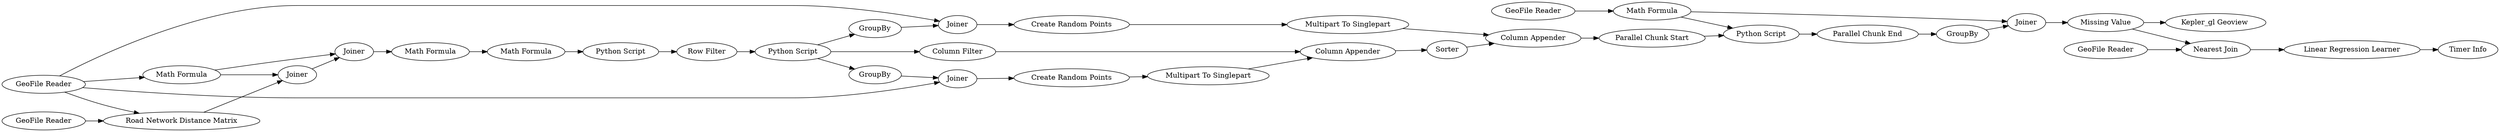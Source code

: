 digraph {
	13 -> 15
	24 -> 26
	20 -> 21
	7 -> 8
	31 -> 35
	14 -> 16
	4 -> 5
	8 -> 9
	12 -> 14
	15 -> 18
	21 -> 22
	26 -> 30
	2 -> 3
	4 -> 6
	22 -> 23
	1 -> 4
	18 -> 19
	30 -> 31
	29 -> 30
	31 -> 33
	25 -> 28
	11 -> 12
	19 -> 23
	10 -> 11
	33 -> 34
	17 -> 21
	26 -> 25
	1 -> 15
	11 -> 20
	3 -> 5
	11 -> 13
	6 -> 7
	23 -> 27
	1 -> 14
	32 -> 33
	27 -> 25
	34 -> 36
	5 -> 6
	9 -> 10
	16 -> 17
	1 -> 3
	28 -> 29
	27 [label="Parallel Chunk Start"]
	7 [label="Math Formula"]
	9 [label="Python Script"]
	18 [label="Create Random Points"]
	21 [label="Column Appender"]
	26 [label="Math Formula"]
	8 [label="Math Formula"]
	32 [label="GeoFile Reader"]
	17 [label="Multipart To Singlepart"]
	3 [label="Road Network Distance Matrix"]
	19 [label="Multipart To Singlepart"]
	24 [label="GeoFile Reader"]
	31 [label="Missing Value"]
	6 [label=Joiner]
	15 [label=Joiner]
	25 [label="Python Script"]
	12 [label=GroupBy]
	10 [label="Row Filter"]
	16 [label="Create Random Points"]
	1 [label="GeoFile Reader"]
	22 [label=Sorter]
	28 [label="Parallel Chunk End"]
	11 [label="Python Script"]
	4 [label="Math Formula"]
	23 [label="Column Appender"]
	14 [label=Joiner]
	5 [label=Joiner]
	13 [label=GroupBy]
	20 [label="Column Filter"]
	35 [label="Kepler_gl Geoview "]
	34 [label="Linear Regression Learner"]
	29 [label=GroupBy]
	36 [label="Timer Info"]
	33 [label="Nearest Join"]
	30 [label=Joiner]
	2 [label="GeoFile Reader"]
	rankdir=LR
}
